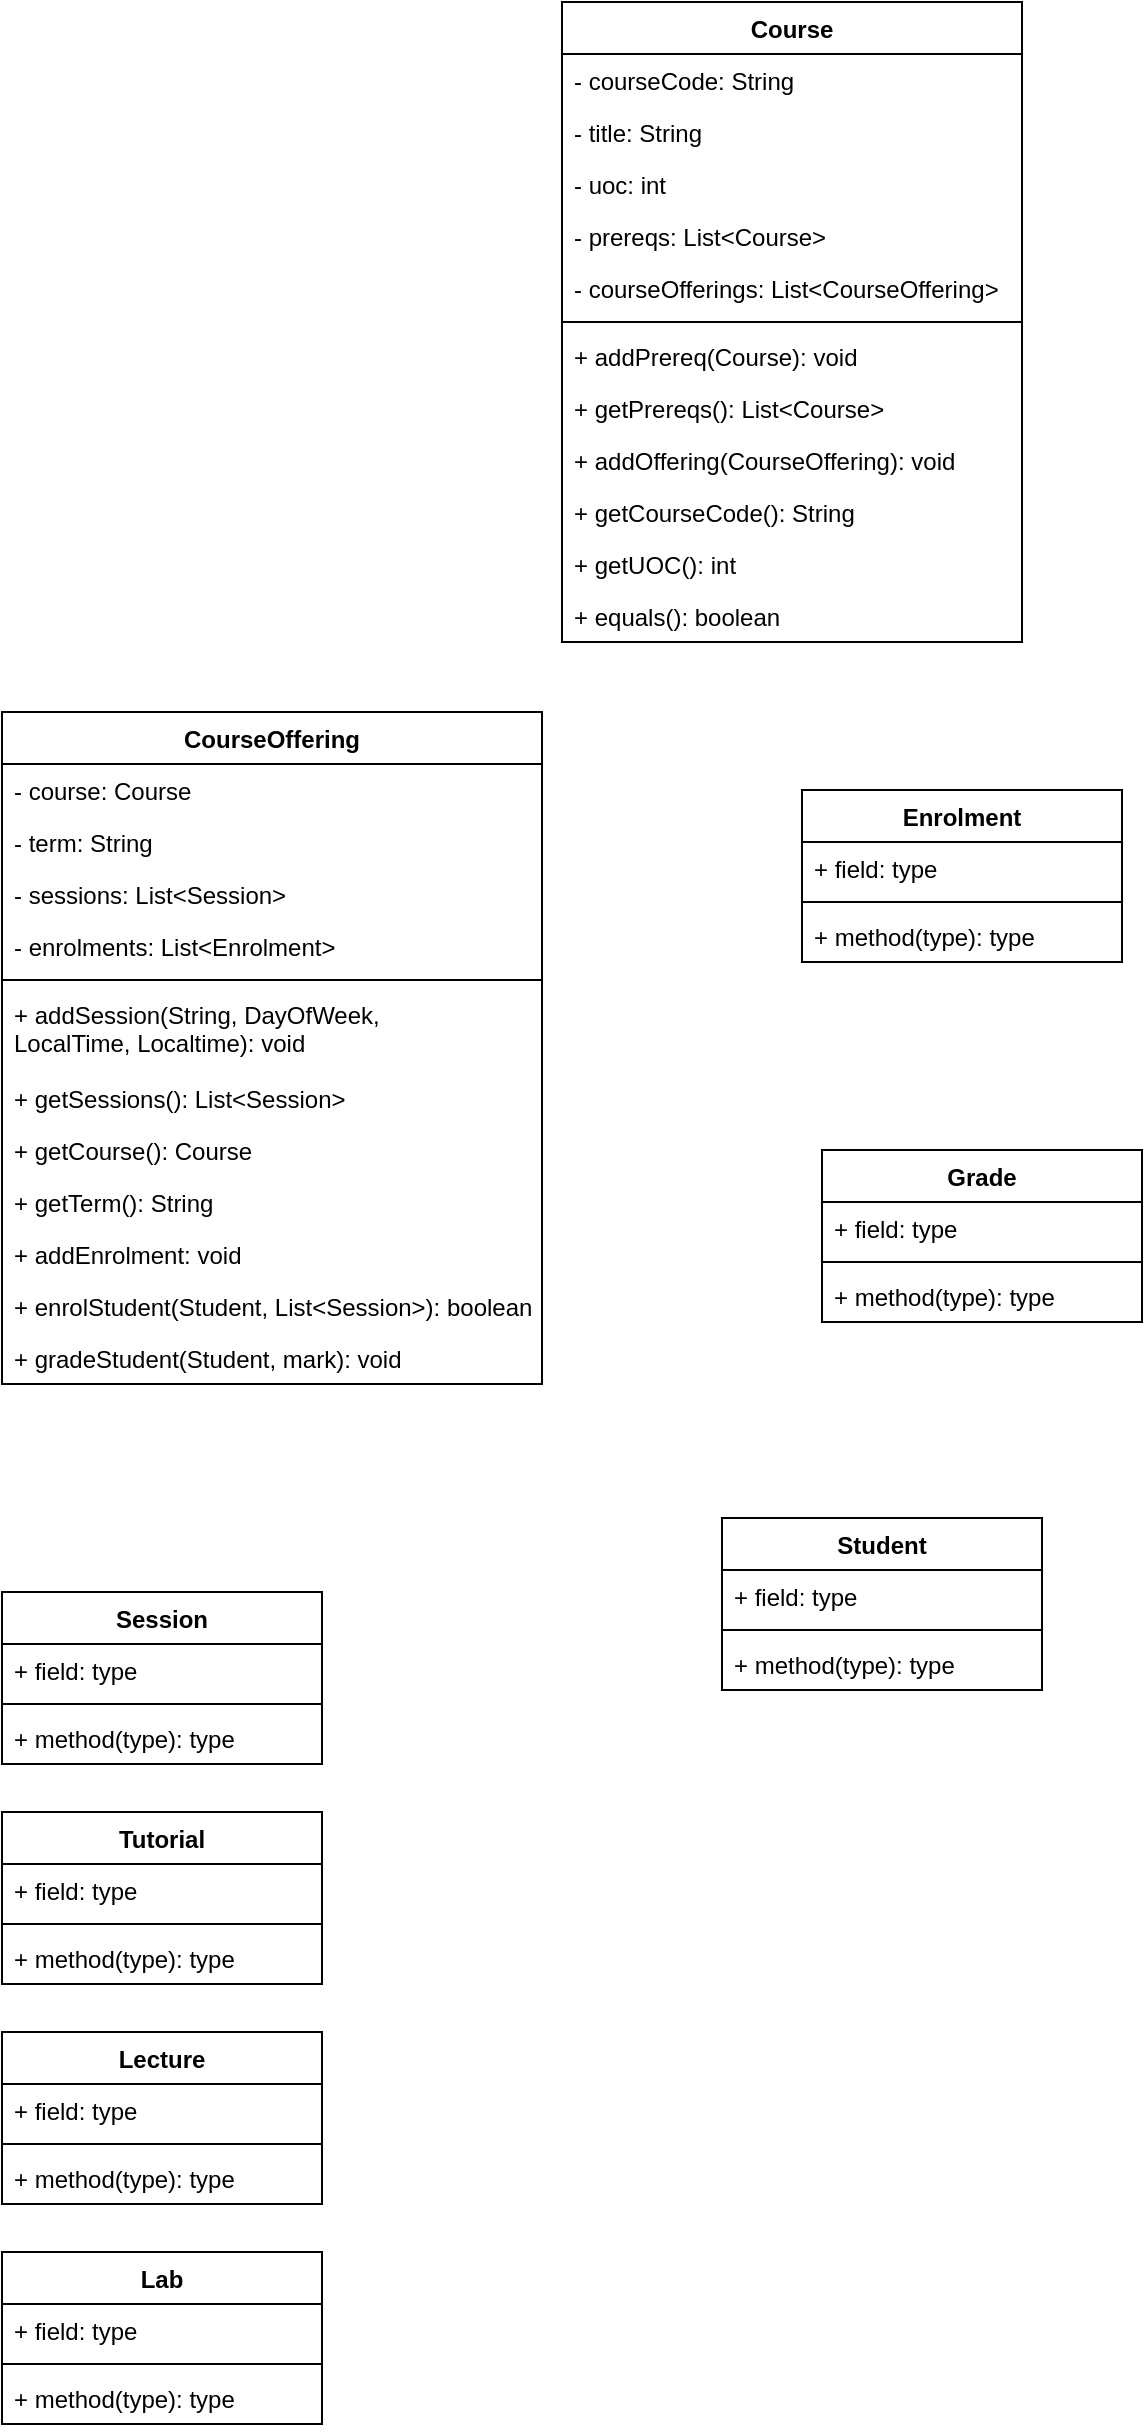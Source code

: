 <mxfile version="12.0.2" type="github" pages="1"><diagram id="sUQlKLWxY1KYxT8wcdrw" name="Page-1"><mxGraphModel dx="700" dy="985" grid="1" gridSize="10" guides="1" tooltips="1" connect="1" arrows="1" fold="1" page="1" pageScale="1" pageWidth="850" pageHeight="1100" math="0" shadow="0"><root><mxCell id="0"/><mxCell id="1" parent="0"/><mxCell id="yx07uMO1TjCapQJdSPfx-1" value="Course" style="swimlane;fontStyle=1;align=center;verticalAlign=top;childLayout=stackLayout;horizontal=1;startSize=26;horizontalStack=0;resizeParent=1;resizeParentMax=0;resizeLast=0;collapsible=1;marginBottom=0;" parent="1" vertex="1"><mxGeometry x="330" y="55" width="230" height="320" as="geometry"/></mxCell><mxCell id="yx07uMO1TjCapQJdSPfx-2" value="- courseCode: String" style="text;strokeColor=none;fillColor=none;align=left;verticalAlign=top;spacingLeft=4;spacingRight=4;overflow=hidden;rotatable=0;points=[[0,0.5],[1,0.5]];portConstraint=eastwest;" parent="yx07uMO1TjCapQJdSPfx-1" vertex="1"><mxGeometry y="26" width="230" height="26" as="geometry"/></mxCell><mxCell id="yx07uMO1TjCapQJdSPfx-5" value="- title: String" style="text;strokeColor=none;fillColor=none;align=left;verticalAlign=top;spacingLeft=4;spacingRight=4;overflow=hidden;rotatable=0;points=[[0,0.5],[1,0.5]];portConstraint=eastwest;" parent="yx07uMO1TjCapQJdSPfx-1" vertex="1"><mxGeometry y="52" width="230" height="26" as="geometry"/></mxCell><mxCell id="yx07uMO1TjCapQJdSPfx-6" value="- uoc: int" style="text;strokeColor=none;fillColor=none;align=left;verticalAlign=top;spacingLeft=4;spacingRight=4;overflow=hidden;rotatable=0;points=[[0,0.5],[1,0.5]];portConstraint=eastwest;" parent="yx07uMO1TjCapQJdSPfx-1" vertex="1"><mxGeometry y="78" width="230" height="26" as="geometry"/></mxCell><mxCell id="yx07uMO1TjCapQJdSPfx-7" value="- prereqs: List&lt;Course&gt;" style="text;strokeColor=none;fillColor=none;align=left;verticalAlign=top;spacingLeft=4;spacingRight=4;overflow=hidden;rotatable=0;points=[[0,0.5],[1,0.5]];portConstraint=eastwest;" parent="yx07uMO1TjCapQJdSPfx-1" vertex="1"><mxGeometry y="104" width="230" height="26" as="geometry"/></mxCell><mxCell id="yx07uMO1TjCapQJdSPfx-8" value="- courseOfferings: List&lt;CourseOffering&gt;" style="text;strokeColor=none;fillColor=none;align=left;verticalAlign=top;spacingLeft=4;spacingRight=4;overflow=hidden;rotatable=0;points=[[0,0.5],[1,0.5]];portConstraint=eastwest;" parent="yx07uMO1TjCapQJdSPfx-1" vertex="1"><mxGeometry y="130" width="230" height="26" as="geometry"/></mxCell><mxCell id="yx07uMO1TjCapQJdSPfx-3" value="" style="line;strokeWidth=1;fillColor=none;align=left;verticalAlign=middle;spacingTop=-1;spacingLeft=3;spacingRight=3;rotatable=0;labelPosition=right;points=[];portConstraint=eastwest;" parent="yx07uMO1TjCapQJdSPfx-1" vertex="1"><mxGeometry y="156" width="230" height="8" as="geometry"/></mxCell><mxCell id="yx07uMO1TjCapQJdSPfx-4" value="+ addPrereq(Course): void" style="text;strokeColor=none;fillColor=none;align=left;verticalAlign=top;spacingLeft=4;spacingRight=4;overflow=hidden;rotatable=0;points=[[0,0.5],[1,0.5]];portConstraint=eastwest;" parent="yx07uMO1TjCapQJdSPfx-1" vertex="1"><mxGeometry y="164" width="230" height="26" as="geometry"/></mxCell><mxCell id="yx07uMO1TjCapQJdSPfx-9" value="+ getPrereqs(): List&lt;Course&gt;" style="text;strokeColor=none;fillColor=none;align=left;verticalAlign=top;spacingLeft=4;spacingRight=4;overflow=hidden;rotatable=0;points=[[0,0.5],[1,0.5]];portConstraint=eastwest;" parent="yx07uMO1TjCapQJdSPfx-1" vertex="1"><mxGeometry y="190" width="230" height="26" as="geometry"/></mxCell><mxCell id="yx07uMO1TjCapQJdSPfx-10" value="+ addOffering(CourseOffering): void" style="text;strokeColor=none;fillColor=none;align=left;verticalAlign=top;spacingLeft=4;spacingRight=4;overflow=hidden;rotatable=0;points=[[0,0.5],[1,0.5]];portConstraint=eastwest;" parent="yx07uMO1TjCapQJdSPfx-1" vertex="1"><mxGeometry y="216" width="230" height="26" as="geometry"/></mxCell><mxCell id="yx07uMO1TjCapQJdSPfx-12" value="+ getCourseCode(): String" style="text;strokeColor=none;fillColor=none;align=left;verticalAlign=top;spacingLeft=4;spacingRight=4;overflow=hidden;rotatable=0;points=[[0,0.5],[1,0.5]];portConstraint=eastwest;" parent="yx07uMO1TjCapQJdSPfx-1" vertex="1"><mxGeometry y="242" width="230" height="26" as="geometry"/></mxCell><mxCell id="yx07uMO1TjCapQJdSPfx-11" value="+ getUOC(): int" style="text;strokeColor=none;fillColor=none;align=left;verticalAlign=top;spacingLeft=4;spacingRight=4;overflow=hidden;rotatable=0;points=[[0,0.5],[1,0.5]];portConstraint=eastwest;" parent="yx07uMO1TjCapQJdSPfx-1" vertex="1"><mxGeometry y="268" width="230" height="26" as="geometry"/></mxCell><mxCell id="yx07uMO1TjCapQJdSPfx-13" value="+ equals(): boolean" style="text;strokeColor=none;fillColor=none;align=left;verticalAlign=top;spacingLeft=4;spacingRight=4;overflow=hidden;rotatable=0;points=[[0,0.5],[1,0.5]];portConstraint=eastwest;" parent="yx07uMO1TjCapQJdSPfx-1" vertex="1"><mxGeometry y="294" width="230" height="26" as="geometry"/></mxCell><mxCell id="yx07uMO1TjCapQJdSPfx-14" value="CourseOffering" style="swimlane;fontStyle=1;align=center;verticalAlign=top;childLayout=stackLayout;horizontal=1;startSize=26;horizontalStack=0;resizeParent=1;resizeParentMax=0;resizeLast=0;collapsible=1;marginBottom=0;" parent="1" vertex="1"><mxGeometry x="50" y="410" width="270" height="336" as="geometry"/></mxCell><mxCell id="yx07uMO1TjCapQJdSPfx-15" value="- course: Course" style="text;strokeColor=none;fillColor=none;align=left;verticalAlign=top;spacingLeft=4;spacingRight=4;overflow=hidden;rotatable=0;points=[[0,0.5],[1,0.5]];portConstraint=eastwest;" parent="yx07uMO1TjCapQJdSPfx-14" vertex="1"><mxGeometry y="26" width="270" height="26" as="geometry"/></mxCell><mxCell id="OSQPxD4nTVrMfsuWu8cx-1" value="- term: String" style="text;strokeColor=none;fillColor=none;align=left;verticalAlign=top;spacingLeft=4;spacingRight=4;overflow=hidden;rotatable=0;points=[[0,0.5],[1,0.5]];portConstraint=eastwest;" vertex="1" parent="yx07uMO1TjCapQJdSPfx-14"><mxGeometry y="52" width="270" height="26" as="geometry"/></mxCell><mxCell id="OSQPxD4nTVrMfsuWu8cx-3" value="- sessions: List&lt;Session&gt;" style="text;strokeColor=none;fillColor=none;align=left;verticalAlign=top;spacingLeft=4;spacingRight=4;overflow=hidden;rotatable=0;points=[[0,0.5],[1,0.5]];portConstraint=eastwest;" vertex="1" parent="yx07uMO1TjCapQJdSPfx-14"><mxGeometry y="78" width="270" height="26" as="geometry"/></mxCell><mxCell id="OSQPxD4nTVrMfsuWu8cx-2" value="- enrolments: List&lt;Enrolment&gt;" style="text;strokeColor=none;fillColor=none;align=left;verticalAlign=top;spacingLeft=4;spacingRight=4;overflow=hidden;rotatable=0;points=[[0,0.5],[1,0.5]];portConstraint=eastwest;" vertex="1" parent="yx07uMO1TjCapQJdSPfx-14"><mxGeometry y="104" width="270" height="26" as="geometry"/></mxCell><mxCell id="yx07uMO1TjCapQJdSPfx-16" value="" style="line;strokeWidth=1;fillColor=none;align=left;verticalAlign=middle;spacingTop=-1;spacingLeft=3;spacingRight=3;rotatable=0;labelPosition=right;points=[];portConstraint=eastwest;" parent="yx07uMO1TjCapQJdSPfx-14" vertex="1"><mxGeometry y="130" width="270" height="8" as="geometry"/></mxCell><mxCell id="yx07uMO1TjCapQJdSPfx-17" value="+ addSession(String, DayOfWeek, &#10;LocalTime, Localtime): void" style="text;strokeColor=none;fillColor=none;align=left;verticalAlign=top;spacingLeft=4;spacingRight=4;overflow=hidden;rotatable=0;points=[[0,0.5],[1,0.5]];portConstraint=eastwest;" parent="yx07uMO1TjCapQJdSPfx-14" vertex="1"><mxGeometry y="138" width="270" height="42" as="geometry"/></mxCell><mxCell id="OSQPxD4nTVrMfsuWu8cx-4" value="+ getSessions(): List&lt;Session&gt;" style="text;strokeColor=none;fillColor=none;align=left;verticalAlign=top;spacingLeft=4;spacingRight=4;overflow=hidden;rotatable=0;points=[[0,0.5],[1,0.5]];portConstraint=eastwest;" vertex="1" parent="yx07uMO1TjCapQJdSPfx-14"><mxGeometry y="180" width="270" height="26" as="geometry"/></mxCell><mxCell id="OSQPxD4nTVrMfsuWu8cx-5" value="+ getCourse(): Course" style="text;strokeColor=none;fillColor=none;align=left;verticalAlign=top;spacingLeft=4;spacingRight=4;overflow=hidden;rotatable=0;points=[[0,0.5],[1,0.5]];portConstraint=eastwest;" vertex="1" parent="yx07uMO1TjCapQJdSPfx-14"><mxGeometry y="206" width="270" height="26" as="geometry"/></mxCell><mxCell id="OSQPxD4nTVrMfsuWu8cx-6" value="+ getTerm(): String" style="text;strokeColor=none;fillColor=none;align=left;verticalAlign=top;spacingLeft=4;spacingRight=4;overflow=hidden;rotatable=0;points=[[0,0.5],[1,0.5]];portConstraint=eastwest;" vertex="1" parent="yx07uMO1TjCapQJdSPfx-14"><mxGeometry y="232" width="270" height="26" as="geometry"/></mxCell><mxCell id="OSQPxD4nTVrMfsuWu8cx-7" value="+ addEnrolment: void" style="text;strokeColor=none;fillColor=none;align=left;verticalAlign=top;spacingLeft=4;spacingRight=4;overflow=hidden;rotatable=0;points=[[0,0.5],[1,0.5]];portConstraint=eastwest;" vertex="1" parent="yx07uMO1TjCapQJdSPfx-14"><mxGeometry y="258" width="270" height="26" as="geometry"/></mxCell><mxCell id="OSQPxD4nTVrMfsuWu8cx-8" value="+ enrolStudent(Student, List&lt;Session&gt;): boolean" style="text;strokeColor=none;fillColor=none;align=left;verticalAlign=top;spacingLeft=4;spacingRight=4;overflow=hidden;rotatable=0;points=[[0,0.5],[1,0.5]];portConstraint=eastwest;" vertex="1" parent="yx07uMO1TjCapQJdSPfx-14"><mxGeometry y="284" width="270" height="26" as="geometry"/></mxCell><mxCell id="OSQPxD4nTVrMfsuWu8cx-11" value="+ gradeStudent(Student, mark): void" style="text;strokeColor=none;fillColor=none;align=left;verticalAlign=top;spacingLeft=4;spacingRight=4;overflow=hidden;rotatable=0;points=[[0,0.5],[1,0.5]];portConstraint=eastwest;" vertex="1" parent="yx07uMO1TjCapQJdSPfx-14"><mxGeometry y="310" width="270" height="26" as="geometry"/></mxCell><mxCell id="yx07uMO1TjCapQJdSPfx-18" value="Enrolment" style="swimlane;fontStyle=1;align=center;verticalAlign=top;childLayout=stackLayout;horizontal=1;startSize=26;horizontalStack=0;resizeParent=1;resizeParentMax=0;resizeLast=0;collapsible=1;marginBottom=0;" parent="1" vertex="1"><mxGeometry x="450" y="449" width="160" height="86" as="geometry"/></mxCell><mxCell id="yx07uMO1TjCapQJdSPfx-19" value="+ field: type" style="text;strokeColor=none;fillColor=none;align=left;verticalAlign=top;spacingLeft=4;spacingRight=4;overflow=hidden;rotatable=0;points=[[0,0.5],[1,0.5]];portConstraint=eastwest;" parent="yx07uMO1TjCapQJdSPfx-18" vertex="1"><mxGeometry y="26" width="160" height="26" as="geometry"/></mxCell><mxCell id="yx07uMO1TjCapQJdSPfx-20" value="" style="line;strokeWidth=1;fillColor=none;align=left;verticalAlign=middle;spacingTop=-1;spacingLeft=3;spacingRight=3;rotatable=0;labelPosition=right;points=[];portConstraint=eastwest;" parent="yx07uMO1TjCapQJdSPfx-18" vertex="1"><mxGeometry y="52" width="160" height="8" as="geometry"/></mxCell><mxCell id="yx07uMO1TjCapQJdSPfx-21" value="+ method(type): type" style="text;strokeColor=none;fillColor=none;align=left;verticalAlign=top;spacingLeft=4;spacingRight=4;overflow=hidden;rotatable=0;points=[[0,0.5],[1,0.5]];portConstraint=eastwest;" parent="yx07uMO1TjCapQJdSPfx-18" vertex="1"><mxGeometry y="60" width="160" height="26" as="geometry"/></mxCell><mxCell id="yx07uMO1TjCapQJdSPfx-22" value="Grade" style="swimlane;fontStyle=1;align=center;verticalAlign=top;childLayout=stackLayout;horizontal=1;startSize=26;horizontalStack=0;resizeParent=1;resizeParentMax=0;resizeLast=0;collapsible=1;marginBottom=0;" parent="1" vertex="1"><mxGeometry x="460" y="629" width="160" height="86" as="geometry"/></mxCell><mxCell id="yx07uMO1TjCapQJdSPfx-23" value="+ field: type" style="text;strokeColor=none;fillColor=none;align=left;verticalAlign=top;spacingLeft=4;spacingRight=4;overflow=hidden;rotatable=0;points=[[0,0.5],[1,0.5]];portConstraint=eastwest;" parent="yx07uMO1TjCapQJdSPfx-22" vertex="1"><mxGeometry y="26" width="160" height="26" as="geometry"/></mxCell><mxCell id="yx07uMO1TjCapQJdSPfx-24" value="" style="line;strokeWidth=1;fillColor=none;align=left;verticalAlign=middle;spacingTop=-1;spacingLeft=3;spacingRight=3;rotatable=0;labelPosition=right;points=[];portConstraint=eastwest;" parent="yx07uMO1TjCapQJdSPfx-22" vertex="1"><mxGeometry y="52" width="160" height="8" as="geometry"/></mxCell><mxCell id="yx07uMO1TjCapQJdSPfx-25" value="+ method(type): type" style="text;strokeColor=none;fillColor=none;align=left;verticalAlign=top;spacingLeft=4;spacingRight=4;overflow=hidden;rotatable=0;points=[[0,0.5],[1,0.5]];portConstraint=eastwest;" parent="yx07uMO1TjCapQJdSPfx-22" vertex="1"><mxGeometry y="60" width="160" height="26" as="geometry"/></mxCell><mxCell id="yx07uMO1TjCapQJdSPfx-26" value="Student" style="swimlane;fontStyle=1;align=center;verticalAlign=top;childLayout=stackLayout;horizontal=1;startSize=26;horizontalStack=0;resizeParent=1;resizeParentMax=0;resizeLast=0;collapsible=1;marginBottom=0;" parent="1" vertex="1"><mxGeometry x="410" y="813" width="160" height="86" as="geometry"/></mxCell><mxCell id="yx07uMO1TjCapQJdSPfx-27" value="+ field: type" style="text;strokeColor=none;fillColor=none;align=left;verticalAlign=top;spacingLeft=4;spacingRight=4;overflow=hidden;rotatable=0;points=[[0,0.5],[1,0.5]];portConstraint=eastwest;" parent="yx07uMO1TjCapQJdSPfx-26" vertex="1"><mxGeometry y="26" width="160" height="26" as="geometry"/></mxCell><mxCell id="yx07uMO1TjCapQJdSPfx-28" value="" style="line;strokeWidth=1;fillColor=none;align=left;verticalAlign=middle;spacingTop=-1;spacingLeft=3;spacingRight=3;rotatable=0;labelPosition=right;points=[];portConstraint=eastwest;" parent="yx07uMO1TjCapQJdSPfx-26" vertex="1"><mxGeometry y="52" width="160" height="8" as="geometry"/></mxCell><mxCell id="yx07uMO1TjCapQJdSPfx-29" value="+ method(type): type" style="text;strokeColor=none;fillColor=none;align=left;verticalAlign=top;spacingLeft=4;spacingRight=4;overflow=hidden;rotatable=0;points=[[0,0.5],[1,0.5]];portConstraint=eastwest;" parent="yx07uMO1TjCapQJdSPfx-26" vertex="1"><mxGeometry y="60" width="160" height="26" as="geometry"/></mxCell><mxCell id="yx07uMO1TjCapQJdSPfx-30" value="Session" style="swimlane;fontStyle=1;align=center;verticalAlign=top;childLayout=stackLayout;horizontal=1;startSize=26;horizontalStack=0;resizeParent=1;resizeParentMax=0;resizeLast=0;collapsible=1;marginBottom=0;" parent="1" vertex="1"><mxGeometry x="50" y="850" width="160" height="86" as="geometry"/></mxCell><mxCell id="yx07uMO1TjCapQJdSPfx-31" value="+ field: type" style="text;strokeColor=none;fillColor=none;align=left;verticalAlign=top;spacingLeft=4;spacingRight=4;overflow=hidden;rotatable=0;points=[[0,0.5],[1,0.5]];portConstraint=eastwest;" parent="yx07uMO1TjCapQJdSPfx-30" vertex="1"><mxGeometry y="26" width="160" height="26" as="geometry"/></mxCell><mxCell id="yx07uMO1TjCapQJdSPfx-32" value="" style="line;strokeWidth=1;fillColor=none;align=left;verticalAlign=middle;spacingTop=-1;spacingLeft=3;spacingRight=3;rotatable=0;labelPosition=right;points=[];portConstraint=eastwest;" parent="yx07uMO1TjCapQJdSPfx-30" vertex="1"><mxGeometry y="52" width="160" height="8" as="geometry"/></mxCell><mxCell id="yx07uMO1TjCapQJdSPfx-33" value="+ method(type): type" style="text;strokeColor=none;fillColor=none;align=left;verticalAlign=top;spacingLeft=4;spacingRight=4;overflow=hidden;rotatable=0;points=[[0,0.5],[1,0.5]];portConstraint=eastwest;" parent="yx07uMO1TjCapQJdSPfx-30" vertex="1"><mxGeometry y="60" width="160" height="26" as="geometry"/></mxCell><mxCell id="yx07uMO1TjCapQJdSPfx-34" value="Tutorial" style="swimlane;fontStyle=1;align=center;verticalAlign=top;childLayout=stackLayout;horizontal=1;startSize=26;horizontalStack=0;resizeParent=1;resizeParentMax=0;resizeLast=0;collapsible=1;marginBottom=0;" parent="1" vertex="1"><mxGeometry x="50" y="960" width="160" height="86" as="geometry"/></mxCell><mxCell id="yx07uMO1TjCapQJdSPfx-35" value="+ field: type" style="text;strokeColor=none;fillColor=none;align=left;verticalAlign=top;spacingLeft=4;spacingRight=4;overflow=hidden;rotatable=0;points=[[0,0.5],[1,0.5]];portConstraint=eastwest;" parent="yx07uMO1TjCapQJdSPfx-34" vertex="1"><mxGeometry y="26" width="160" height="26" as="geometry"/></mxCell><mxCell id="yx07uMO1TjCapQJdSPfx-36" value="" style="line;strokeWidth=1;fillColor=none;align=left;verticalAlign=middle;spacingTop=-1;spacingLeft=3;spacingRight=3;rotatable=0;labelPosition=right;points=[];portConstraint=eastwest;" parent="yx07uMO1TjCapQJdSPfx-34" vertex="1"><mxGeometry y="52" width="160" height="8" as="geometry"/></mxCell><mxCell id="yx07uMO1TjCapQJdSPfx-37" value="+ method(type): type" style="text;strokeColor=none;fillColor=none;align=left;verticalAlign=top;spacingLeft=4;spacingRight=4;overflow=hidden;rotatable=0;points=[[0,0.5],[1,0.5]];portConstraint=eastwest;" parent="yx07uMO1TjCapQJdSPfx-34" vertex="1"><mxGeometry y="60" width="160" height="26" as="geometry"/></mxCell><mxCell id="yx07uMO1TjCapQJdSPfx-38" value="Lecture" style="swimlane;fontStyle=1;align=center;verticalAlign=top;childLayout=stackLayout;horizontal=1;startSize=26;horizontalStack=0;resizeParent=1;resizeParentMax=0;resizeLast=0;collapsible=1;marginBottom=0;" parent="1" vertex="1"><mxGeometry x="50" y="1070" width="160" height="86" as="geometry"/></mxCell><mxCell id="yx07uMO1TjCapQJdSPfx-39" value="+ field: type" style="text;strokeColor=none;fillColor=none;align=left;verticalAlign=top;spacingLeft=4;spacingRight=4;overflow=hidden;rotatable=0;points=[[0,0.5],[1,0.5]];portConstraint=eastwest;" parent="yx07uMO1TjCapQJdSPfx-38" vertex="1"><mxGeometry y="26" width="160" height="26" as="geometry"/></mxCell><mxCell id="yx07uMO1TjCapQJdSPfx-40" value="" style="line;strokeWidth=1;fillColor=none;align=left;verticalAlign=middle;spacingTop=-1;spacingLeft=3;spacingRight=3;rotatable=0;labelPosition=right;points=[];portConstraint=eastwest;" parent="yx07uMO1TjCapQJdSPfx-38" vertex="1"><mxGeometry y="52" width="160" height="8" as="geometry"/></mxCell><mxCell id="yx07uMO1TjCapQJdSPfx-41" value="+ method(type): type" style="text;strokeColor=none;fillColor=none;align=left;verticalAlign=top;spacingLeft=4;spacingRight=4;overflow=hidden;rotatable=0;points=[[0,0.5],[1,0.5]];portConstraint=eastwest;" parent="yx07uMO1TjCapQJdSPfx-38" vertex="1"><mxGeometry y="60" width="160" height="26" as="geometry"/></mxCell><mxCell id="yx07uMO1TjCapQJdSPfx-42" value="Lab" style="swimlane;fontStyle=1;align=center;verticalAlign=top;childLayout=stackLayout;horizontal=1;startSize=26;horizontalStack=0;resizeParent=1;resizeParentMax=0;resizeLast=0;collapsible=1;marginBottom=0;" parent="1" vertex="1"><mxGeometry x="50" y="1180" width="160" height="86" as="geometry"/></mxCell><mxCell id="yx07uMO1TjCapQJdSPfx-43" value="+ field: type" style="text;strokeColor=none;fillColor=none;align=left;verticalAlign=top;spacingLeft=4;spacingRight=4;overflow=hidden;rotatable=0;points=[[0,0.5],[1,0.5]];portConstraint=eastwest;" parent="yx07uMO1TjCapQJdSPfx-42" vertex="1"><mxGeometry y="26" width="160" height="26" as="geometry"/></mxCell><mxCell id="yx07uMO1TjCapQJdSPfx-44" value="" style="line;strokeWidth=1;fillColor=none;align=left;verticalAlign=middle;spacingTop=-1;spacingLeft=3;spacingRight=3;rotatable=0;labelPosition=right;points=[];portConstraint=eastwest;" parent="yx07uMO1TjCapQJdSPfx-42" vertex="1"><mxGeometry y="52" width="160" height="8" as="geometry"/></mxCell><mxCell id="yx07uMO1TjCapQJdSPfx-45" value="+ method(type): type" style="text;strokeColor=none;fillColor=none;align=left;verticalAlign=top;spacingLeft=4;spacingRight=4;overflow=hidden;rotatable=0;points=[[0,0.5],[1,0.5]];portConstraint=eastwest;" parent="yx07uMO1TjCapQJdSPfx-42" vertex="1"><mxGeometry y="60" width="160" height="26" as="geometry"/></mxCell></root></mxGraphModel></diagram></mxfile>